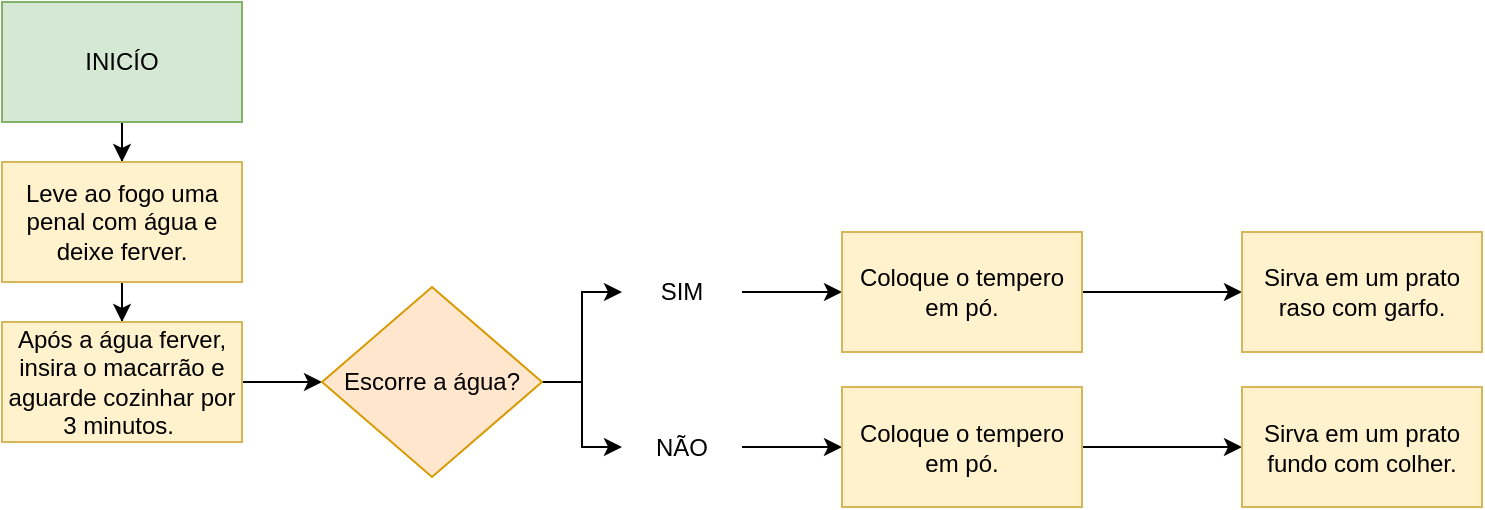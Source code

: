 <mxfile version="20.8.1" type="github">
  <diagram id="9640ljyv6-rQkLGsLeY_" name="Página-1">
    <mxGraphModel dx="1050" dy="541" grid="1" gridSize="10" guides="1" tooltips="1" connect="1" arrows="1" fold="1" page="1" pageScale="1" pageWidth="827" pageHeight="1169" math="0" shadow="0">
      <root>
        <mxCell id="0" />
        <mxCell id="1" parent="0" />
        <mxCell id="jknOkVFnK5s7cCAORl80-10" style="edgeStyle=orthogonalEdgeStyle;rounded=0;orthogonalLoop=1;jettySize=auto;html=1;" edge="1" parent="1" source="jknOkVFnK5s7cCAORl80-1" target="jknOkVFnK5s7cCAORl80-4">
          <mxGeometry relative="1" as="geometry" />
        </mxCell>
        <mxCell id="jknOkVFnK5s7cCAORl80-1" value="INICÍO" style="rounded=0;whiteSpace=wrap;html=1;fillColor=#d5e8d4;strokeColor=#82b366;" vertex="1" parent="1">
          <mxGeometry x="30" y="40" width="120" height="60" as="geometry" />
        </mxCell>
        <mxCell id="jknOkVFnK5s7cCAORl80-12" value="" style="edgeStyle=orthogonalEdgeStyle;rounded=0;orthogonalLoop=1;jettySize=auto;html=1;" edge="1" parent="1" source="jknOkVFnK5s7cCAORl80-4" target="jknOkVFnK5s7cCAORl80-11">
          <mxGeometry relative="1" as="geometry" />
        </mxCell>
        <mxCell id="jknOkVFnK5s7cCAORl80-4" value="Leve ao fogo uma penal com água e deixe ferver." style="whiteSpace=wrap;html=1;fillColor=#fff2cc;strokeColor=#d6b656;rounded=0;" vertex="1" parent="1">
          <mxGeometry x="30" y="120" width="120" height="60" as="geometry" />
        </mxCell>
        <mxCell id="jknOkVFnK5s7cCAORl80-14" value="" style="edgeStyle=orthogonalEdgeStyle;rounded=0;orthogonalLoop=1;jettySize=auto;html=1;" edge="1" parent="1" source="jknOkVFnK5s7cCAORl80-11" target="jknOkVFnK5s7cCAORl80-13">
          <mxGeometry relative="1" as="geometry" />
        </mxCell>
        <mxCell id="jknOkVFnK5s7cCAORl80-11" value="Após a água ferver, insira o macarrão e aguarde cozinhar por 3 minutos.&amp;nbsp;" style="whiteSpace=wrap;html=1;fillColor=#fff2cc;strokeColor=#d6b656;rounded=0;" vertex="1" parent="1">
          <mxGeometry x="30" y="200" width="120" height="60" as="geometry" />
        </mxCell>
        <mxCell id="jknOkVFnK5s7cCAORl80-21" style="edgeStyle=orthogonalEdgeStyle;rounded=0;orthogonalLoop=1;jettySize=auto;html=1;exitX=1;exitY=0.5;exitDx=0;exitDy=0;" edge="1" parent="1" source="jknOkVFnK5s7cCAORl80-13" target="jknOkVFnK5s7cCAORl80-18">
          <mxGeometry relative="1" as="geometry" />
        </mxCell>
        <mxCell id="jknOkVFnK5s7cCAORl80-23" style="edgeStyle=orthogonalEdgeStyle;rounded=0;orthogonalLoop=1;jettySize=auto;html=1;" edge="1" parent="1" source="jknOkVFnK5s7cCAORl80-13" target="jknOkVFnK5s7cCAORl80-19">
          <mxGeometry relative="1" as="geometry" />
        </mxCell>
        <mxCell id="jknOkVFnK5s7cCAORl80-13" value="Escorre a água?" style="rhombus;whiteSpace=wrap;html=1;fillColor=#ffe6cc;strokeColor=#d79b00;rounded=0;" vertex="1" parent="1">
          <mxGeometry x="190" y="182.5" width="110" height="95" as="geometry" />
        </mxCell>
        <mxCell id="jknOkVFnK5s7cCAORl80-25" value="" style="edgeStyle=orthogonalEdgeStyle;rounded=0;orthogonalLoop=1;jettySize=auto;html=1;" edge="1" parent="1" source="jknOkVFnK5s7cCAORl80-18" target="jknOkVFnK5s7cCAORl80-24">
          <mxGeometry relative="1" as="geometry" />
        </mxCell>
        <mxCell id="jknOkVFnK5s7cCAORl80-18" value="SIM" style="text;html=1;strokeColor=none;fillColor=none;align=center;verticalAlign=middle;whiteSpace=wrap;rounded=0;" vertex="1" parent="1">
          <mxGeometry x="340" y="170" width="60" height="30" as="geometry" />
        </mxCell>
        <mxCell id="jknOkVFnK5s7cCAORl80-27" value="" style="edgeStyle=orthogonalEdgeStyle;rounded=0;orthogonalLoop=1;jettySize=auto;html=1;" edge="1" parent="1" source="jknOkVFnK5s7cCAORl80-19" target="jknOkVFnK5s7cCAORl80-26">
          <mxGeometry relative="1" as="geometry" />
        </mxCell>
        <mxCell id="jknOkVFnK5s7cCAORl80-19" value="NÃO" style="text;html=1;strokeColor=none;fillColor=none;align=center;verticalAlign=middle;whiteSpace=wrap;rounded=0;" vertex="1" parent="1">
          <mxGeometry x="340" y="247.5" width="60" height="30" as="geometry" />
        </mxCell>
        <mxCell id="jknOkVFnK5s7cCAORl80-29" value="" style="edgeStyle=orthogonalEdgeStyle;rounded=0;orthogonalLoop=1;jettySize=auto;html=1;" edge="1" parent="1" source="jknOkVFnK5s7cCAORl80-24" target="jknOkVFnK5s7cCAORl80-28">
          <mxGeometry relative="1" as="geometry" />
        </mxCell>
        <mxCell id="jknOkVFnK5s7cCAORl80-24" value="Coloque o tempero em pó." style="whiteSpace=wrap;html=1;fillColor=#fff2cc;strokeColor=#d6b656;" vertex="1" parent="1">
          <mxGeometry x="450" y="155" width="120" height="60" as="geometry" />
        </mxCell>
        <mxCell id="jknOkVFnK5s7cCAORl80-31" value="" style="edgeStyle=orthogonalEdgeStyle;rounded=0;orthogonalLoop=1;jettySize=auto;html=1;" edge="1" parent="1" source="jknOkVFnK5s7cCAORl80-26" target="jknOkVFnK5s7cCAORl80-30">
          <mxGeometry relative="1" as="geometry" />
        </mxCell>
        <mxCell id="jknOkVFnK5s7cCAORl80-26" value="Coloque o tempero em pó." style="whiteSpace=wrap;html=1;fillColor=#fff2cc;strokeColor=#d6b656;" vertex="1" parent="1">
          <mxGeometry x="450" y="232.5" width="120" height="60" as="geometry" />
        </mxCell>
        <mxCell id="jknOkVFnK5s7cCAORl80-28" value="Sirva em um prato raso com garfo." style="whiteSpace=wrap;html=1;fillColor=#fff2cc;strokeColor=#d6b656;" vertex="1" parent="1">
          <mxGeometry x="650" y="155" width="120" height="60" as="geometry" />
        </mxCell>
        <mxCell id="jknOkVFnK5s7cCAORl80-30" value="Sirva em um prato fundo com colher." style="whiteSpace=wrap;html=1;fillColor=#fff2cc;strokeColor=#d6b656;" vertex="1" parent="1">
          <mxGeometry x="650" y="232.5" width="120" height="60" as="geometry" />
        </mxCell>
      </root>
    </mxGraphModel>
  </diagram>
</mxfile>
